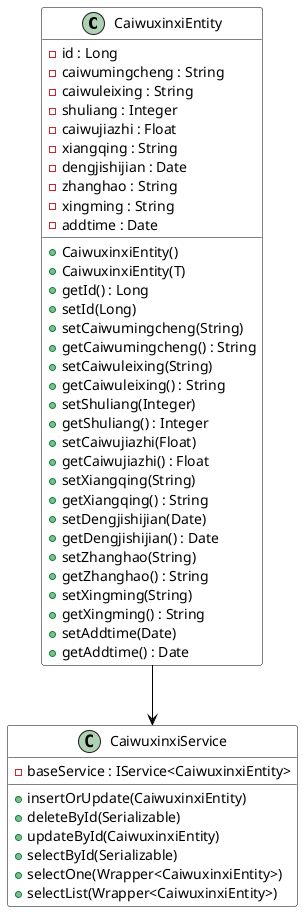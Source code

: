 @startuml
skinparam classBackgroundColor transparent
skinparam classBorderColor black
skinparam Shadowing false
skinparam ArrowColor black
class CaiwuxinxiEntity {
    -id : Long
    -caiwumingcheng : String
    -caiwuleixing : String
    -shuliang : Integer
    -caiwujiazhi : Float
    -xiangqing : String
    -dengjishijian : Date
    -zhanghao : String
    -xingming : String
    -addtime : Date
    +CaiwuxinxiEntity()
    +CaiwuxinxiEntity(T)
    +getId() : Long
    +setId(Long)
    +setCaiwumingcheng(String)
    +getCaiwumingcheng() : String
    +setCaiwuleixing(String)
    +getCaiwuleixing() : String
    +setShuliang(Integer)
    +getShuliang() : Integer
    +setCaiwujiazhi(Float)
    +getCaiwujiazhi() : Float
    +setXiangqing(String)
    +getXiangqing() : String
    +setDengjishijian(Date)
    +getDengjishijian() : Date
    +setZhanghao(String)
    +getZhanghao() : String
    +setXingming(String)
    +getXingming() : String
    +setAddtime(Date)
    +getAddtime() : Date
}

class CaiwuxinxiService {
    -baseService : IService<CaiwuxinxiEntity>
    +insertOrUpdate(CaiwuxinxiEntity)
    +deleteById(Serializable)
    +updateById(CaiwuxinxiEntity)
    +selectById(Serializable)
    +selectOne(Wrapper<CaiwuxinxiEntity>)
    +selectList(Wrapper<CaiwuxinxiEntity>)
}

CaiwuxinxiEntity --> CaiwuxinxiService

@enduml
